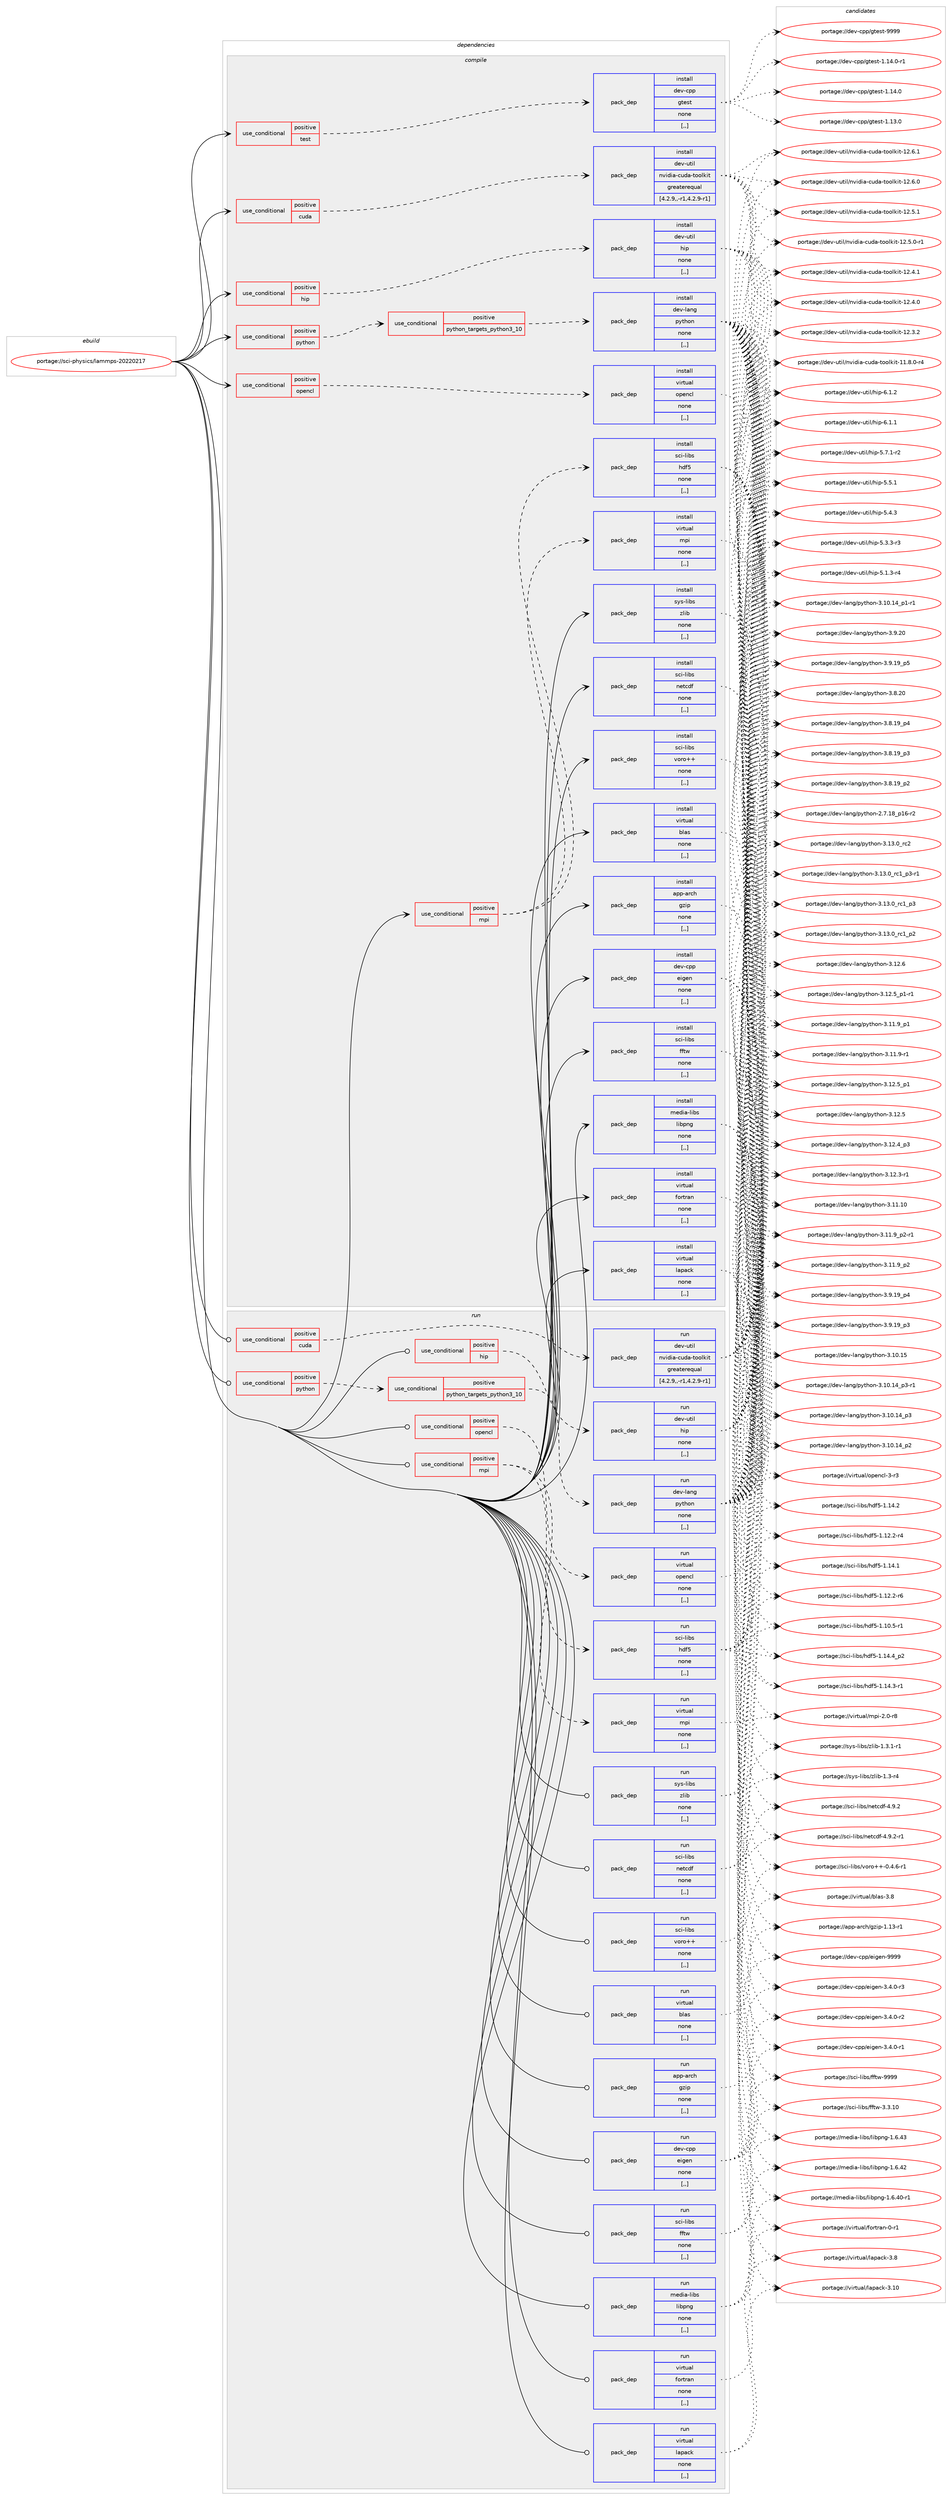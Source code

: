 digraph prolog {

# *************
# Graph options
# *************

newrank=true;
concentrate=true;
compound=true;
graph [rankdir=LR,fontname=Helvetica,fontsize=10,ranksep=1.5];#, ranksep=2.5, nodesep=0.2];
edge  [arrowhead=vee];
node  [fontname=Helvetica,fontsize=10];

# **********
# The ebuild
# **********

subgraph cluster_leftcol {
color=gray;
label=<<i>ebuild</i>>;
id [label="portage://sci-physics/lammps-20220217", color=red, width=4, href="../sci-physics/lammps-20220217.svg"];
}

# ****************
# The dependencies
# ****************

subgraph cluster_midcol {
color=gray;
label=<<i>dependencies</i>>;
subgraph cluster_compile {
fillcolor="#eeeeee";
style=filled;
label=<<i>compile</i>>;
subgraph cond242773 {
dependency920635 [label=<<TABLE BORDER="0" CELLBORDER="1" CELLSPACING="0" CELLPADDING="4"><TR><TD ROWSPAN="3" CELLPADDING="10">use_conditional</TD></TR><TR><TD>positive</TD></TR><TR><TD>cuda</TD></TR></TABLE>>, shape=none, color=red];
subgraph pack671214 {
dependency920636 [label=<<TABLE BORDER="0" CELLBORDER="1" CELLSPACING="0" CELLPADDING="4" WIDTH="220"><TR><TD ROWSPAN="6" CELLPADDING="30">pack_dep</TD></TR><TR><TD WIDTH="110">install</TD></TR><TR><TD>dev-util</TD></TR><TR><TD>nvidia-cuda-toolkit</TD></TR><TR><TD>greaterequal</TD></TR><TR><TD>[4.2.9,,-r1,4.2.9-r1]</TD></TR></TABLE>>, shape=none, color=blue];
}
dependency920635:e -> dependency920636:w [weight=20,style="dashed",arrowhead="vee"];
}
id:e -> dependency920635:w [weight=20,style="solid",arrowhead="vee"];
subgraph cond242774 {
dependency920637 [label=<<TABLE BORDER="0" CELLBORDER="1" CELLSPACING="0" CELLPADDING="4"><TR><TD ROWSPAN="3" CELLPADDING="10">use_conditional</TD></TR><TR><TD>positive</TD></TR><TR><TD>hip</TD></TR></TABLE>>, shape=none, color=red];
subgraph pack671215 {
dependency920638 [label=<<TABLE BORDER="0" CELLBORDER="1" CELLSPACING="0" CELLPADDING="4" WIDTH="220"><TR><TD ROWSPAN="6" CELLPADDING="30">pack_dep</TD></TR><TR><TD WIDTH="110">install</TD></TR><TR><TD>dev-util</TD></TR><TR><TD>hip</TD></TR><TR><TD>none</TD></TR><TR><TD>[,,]</TD></TR></TABLE>>, shape=none, color=blue];
}
dependency920637:e -> dependency920638:w [weight=20,style="dashed",arrowhead="vee"];
}
id:e -> dependency920637:w [weight=20,style="solid",arrowhead="vee"];
subgraph cond242775 {
dependency920639 [label=<<TABLE BORDER="0" CELLBORDER="1" CELLSPACING="0" CELLPADDING="4"><TR><TD ROWSPAN="3" CELLPADDING="10">use_conditional</TD></TR><TR><TD>positive</TD></TR><TR><TD>mpi</TD></TR></TABLE>>, shape=none, color=red];
subgraph pack671216 {
dependency920640 [label=<<TABLE BORDER="0" CELLBORDER="1" CELLSPACING="0" CELLPADDING="4" WIDTH="220"><TR><TD ROWSPAN="6" CELLPADDING="30">pack_dep</TD></TR><TR><TD WIDTH="110">install</TD></TR><TR><TD>virtual</TD></TR><TR><TD>mpi</TD></TR><TR><TD>none</TD></TR><TR><TD>[,,]</TD></TR></TABLE>>, shape=none, color=blue];
}
dependency920639:e -> dependency920640:w [weight=20,style="dashed",arrowhead="vee"];
subgraph pack671217 {
dependency920641 [label=<<TABLE BORDER="0" CELLBORDER="1" CELLSPACING="0" CELLPADDING="4" WIDTH="220"><TR><TD ROWSPAN="6" CELLPADDING="30">pack_dep</TD></TR><TR><TD WIDTH="110">install</TD></TR><TR><TD>sci-libs</TD></TR><TR><TD>hdf5</TD></TR><TR><TD>none</TD></TR><TR><TD>[,,]</TD></TR></TABLE>>, shape=none, color=blue];
}
dependency920639:e -> dependency920641:w [weight=20,style="dashed",arrowhead="vee"];
}
id:e -> dependency920639:w [weight=20,style="solid",arrowhead="vee"];
subgraph cond242776 {
dependency920642 [label=<<TABLE BORDER="0" CELLBORDER="1" CELLSPACING="0" CELLPADDING="4"><TR><TD ROWSPAN="3" CELLPADDING="10">use_conditional</TD></TR><TR><TD>positive</TD></TR><TR><TD>opencl</TD></TR></TABLE>>, shape=none, color=red];
subgraph pack671218 {
dependency920643 [label=<<TABLE BORDER="0" CELLBORDER="1" CELLSPACING="0" CELLPADDING="4" WIDTH="220"><TR><TD ROWSPAN="6" CELLPADDING="30">pack_dep</TD></TR><TR><TD WIDTH="110">install</TD></TR><TR><TD>virtual</TD></TR><TR><TD>opencl</TD></TR><TR><TD>none</TD></TR><TR><TD>[,,]</TD></TR></TABLE>>, shape=none, color=blue];
}
dependency920642:e -> dependency920643:w [weight=20,style="dashed",arrowhead="vee"];
}
id:e -> dependency920642:w [weight=20,style="solid",arrowhead="vee"];
subgraph cond242777 {
dependency920644 [label=<<TABLE BORDER="0" CELLBORDER="1" CELLSPACING="0" CELLPADDING="4"><TR><TD ROWSPAN="3" CELLPADDING="10">use_conditional</TD></TR><TR><TD>positive</TD></TR><TR><TD>python</TD></TR></TABLE>>, shape=none, color=red];
subgraph cond242778 {
dependency920645 [label=<<TABLE BORDER="0" CELLBORDER="1" CELLSPACING="0" CELLPADDING="4"><TR><TD ROWSPAN="3" CELLPADDING="10">use_conditional</TD></TR><TR><TD>positive</TD></TR><TR><TD>python_targets_python3_10</TD></TR></TABLE>>, shape=none, color=red];
subgraph pack671219 {
dependency920646 [label=<<TABLE BORDER="0" CELLBORDER="1" CELLSPACING="0" CELLPADDING="4" WIDTH="220"><TR><TD ROWSPAN="6" CELLPADDING="30">pack_dep</TD></TR><TR><TD WIDTH="110">install</TD></TR><TR><TD>dev-lang</TD></TR><TR><TD>python</TD></TR><TR><TD>none</TD></TR><TR><TD>[,,]</TD></TR></TABLE>>, shape=none, color=blue];
}
dependency920645:e -> dependency920646:w [weight=20,style="dashed",arrowhead="vee"];
}
dependency920644:e -> dependency920645:w [weight=20,style="dashed",arrowhead="vee"];
}
id:e -> dependency920644:w [weight=20,style="solid",arrowhead="vee"];
subgraph cond242779 {
dependency920647 [label=<<TABLE BORDER="0" CELLBORDER="1" CELLSPACING="0" CELLPADDING="4"><TR><TD ROWSPAN="3" CELLPADDING="10">use_conditional</TD></TR><TR><TD>positive</TD></TR><TR><TD>test</TD></TR></TABLE>>, shape=none, color=red];
subgraph pack671220 {
dependency920648 [label=<<TABLE BORDER="0" CELLBORDER="1" CELLSPACING="0" CELLPADDING="4" WIDTH="220"><TR><TD ROWSPAN="6" CELLPADDING="30">pack_dep</TD></TR><TR><TD WIDTH="110">install</TD></TR><TR><TD>dev-cpp</TD></TR><TR><TD>gtest</TD></TR><TR><TD>none</TD></TR><TR><TD>[,,]</TD></TR></TABLE>>, shape=none, color=blue];
}
dependency920647:e -> dependency920648:w [weight=20,style="dashed",arrowhead="vee"];
}
id:e -> dependency920647:w [weight=20,style="solid",arrowhead="vee"];
subgraph pack671221 {
dependency920649 [label=<<TABLE BORDER="0" CELLBORDER="1" CELLSPACING="0" CELLPADDING="4" WIDTH="220"><TR><TD ROWSPAN="6" CELLPADDING="30">pack_dep</TD></TR><TR><TD WIDTH="110">install</TD></TR><TR><TD>app-arch</TD></TR><TR><TD>gzip</TD></TR><TR><TD>none</TD></TR><TR><TD>[,,]</TD></TR></TABLE>>, shape=none, color=blue];
}
id:e -> dependency920649:w [weight=20,style="solid",arrowhead="vee"];
subgraph pack671222 {
dependency920650 [label=<<TABLE BORDER="0" CELLBORDER="1" CELLSPACING="0" CELLPADDING="4" WIDTH="220"><TR><TD ROWSPAN="6" CELLPADDING="30">pack_dep</TD></TR><TR><TD WIDTH="110">install</TD></TR><TR><TD>dev-cpp</TD></TR><TR><TD>eigen</TD></TR><TR><TD>none</TD></TR><TR><TD>[,,]</TD></TR></TABLE>>, shape=none, color=blue];
}
id:e -> dependency920650:w [weight=20,style="solid",arrowhead="vee"];
subgraph pack671223 {
dependency920651 [label=<<TABLE BORDER="0" CELLBORDER="1" CELLSPACING="0" CELLPADDING="4" WIDTH="220"><TR><TD ROWSPAN="6" CELLPADDING="30">pack_dep</TD></TR><TR><TD WIDTH="110">install</TD></TR><TR><TD>media-libs</TD></TR><TR><TD>libpng</TD></TR><TR><TD>none</TD></TR><TR><TD>[,,]</TD></TR></TABLE>>, shape=none, color=blue];
}
id:e -> dependency920651:w [weight=20,style="solid",arrowhead="vee"];
subgraph pack671224 {
dependency920652 [label=<<TABLE BORDER="0" CELLBORDER="1" CELLSPACING="0" CELLPADDING="4" WIDTH="220"><TR><TD ROWSPAN="6" CELLPADDING="30">pack_dep</TD></TR><TR><TD WIDTH="110">install</TD></TR><TR><TD>sci-libs</TD></TR><TR><TD>fftw</TD></TR><TR><TD>none</TD></TR><TR><TD>[,,]</TD></TR></TABLE>>, shape=none, color=blue];
}
id:e -> dependency920652:w [weight=20,style="solid",arrowhead="vee"];
subgraph pack671225 {
dependency920653 [label=<<TABLE BORDER="0" CELLBORDER="1" CELLSPACING="0" CELLPADDING="4" WIDTH="220"><TR><TD ROWSPAN="6" CELLPADDING="30">pack_dep</TD></TR><TR><TD WIDTH="110">install</TD></TR><TR><TD>sci-libs</TD></TR><TR><TD>netcdf</TD></TR><TR><TD>none</TD></TR><TR><TD>[,,]</TD></TR></TABLE>>, shape=none, color=blue];
}
id:e -> dependency920653:w [weight=20,style="solid",arrowhead="vee"];
subgraph pack671226 {
dependency920654 [label=<<TABLE BORDER="0" CELLBORDER="1" CELLSPACING="0" CELLPADDING="4" WIDTH="220"><TR><TD ROWSPAN="6" CELLPADDING="30">pack_dep</TD></TR><TR><TD WIDTH="110">install</TD></TR><TR><TD>sci-libs</TD></TR><TR><TD>voro++</TD></TR><TR><TD>none</TD></TR><TR><TD>[,,]</TD></TR></TABLE>>, shape=none, color=blue];
}
id:e -> dependency920654:w [weight=20,style="solid",arrowhead="vee"];
subgraph pack671227 {
dependency920655 [label=<<TABLE BORDER="0" CELLBORDER="1" CELLSPACING="0" CELLPADDING="4" WIDTH="220"><TR><TD ROWSPAN="6" CELLPADDING="30">pack_dep</TD></TR><TR><TD WIDTH="110">install</TD></TR><TR><TD>sys-libs</TD></TR><TR><TD>zlib</TD></TR><TR><TD>none</TD></TR><TR><TD>[,,]</TD></TR></TABLE>>, shape=none, color=blue];
}
id:e -> dependency920655:w [weight=20,style="solid",arrowhead="vee"];
subgraph pack671228 {
dependency920656 [label=<<TABLE BORDER="0" CELLBORDER="1" CELLSPACING="0" CELLPADDING="4" WIDTH="220"><TR><TD ROWSPAN="6" CELLPADDING="30">pack_dep</TD></TR><TR><TD WIDTH="110">install</TD></TR><TR><TD>virtual</TD></TR><TR><TD>blas</TD></TR><TR><TD>none</TD></TR><TR><TD>[,,]</TD></TR></TABLE>>, shape=none, color=blue];
}
id:e -> dependency920656:w [weight=20,style="solid",arrowhead="vee"];
subgraph pack671229 {
dependency920657 [label=<<TABLE BORDER="0" CELLBORDER="1" CELLSPACING="0" CELLPADDING="4" WIDTH="220"><TR><TD ROWSPAN="6" CELLPADDING="30">pack_dep</TD></TR><TR><TD WIDTH="110">install</TD></TR><TR><TD>virtual</TD></TR><TR><TD>fortran</TD></TR><TR><TD>none</TD></TR><TR><TD>[,,]</TD></TR></TABLE>>, shape=none, color=blue];
}
id:e -> dependency920657:w [weight=20,style="solid",arrowhead="vee"];
subgraph pack671230 {
dependency920658 [label=<<TABLE BORDER="0" CELLBORDER="1" CELLSPACING="0" CELLPADDING="4" WIDTH="220"><TR><TD ROWSPAN="6" CELLPADDING="30">pack_dep</TD></TR><TR><TD WIDTH="110">install</TD></TR><TR><TD>virtual</TD></TR><TR><TD>lapack</TD></TR><TR><TD>none</TD></TR><TR><TD>[,,]</TD></TR></TABLE>>, shape=none, color=blue];
}
id:e -> dependency920658:w [weight=20,style="solid",arrowhead="vee"];
}
subgraph cluster_compileandrun {
fillcolor="#eeeeee";
style=filled;
label=<<i>compile and run</i>>;
}
subgraph cluster_run {
fillcolor="#eeeeee";
style=filled;
label=<<i>run</i>>;
subgraph cond242780 {
dependency920659 [label=<<TABLE BORDER="0" CELLBORDER="1" CELLSPACING="0" CELLPADDING="4"><TR><TD ROWSPAN="3" CELLPADDING="10">use_conditional</TD></TR><TR><TD>positive</TD></TR><TR><TD>cuda</TD></TR></TABLE>>, shape=none, color=red];
subgraph pack671231 {
dependency920660 [label=<<TABLE BORDER="0" CELLBORDER="1" CELLSPACING="0" CELLPADDING="4" WIDTH="220"><TR><TD ROWSPAN="6" CELLPADDING="30">pack_dep</TD></TR><TR><TD WIDTH="110">run</TD></TR><TR><TD>dev-util</TD></TR><TR><TD>nvidia-cuda-toolkit</TD></TR><TR><TD>greaterequal</TD></TR><TR><TD>[4.2.9,,-r1,4.2.9-r1]</TD></TR></TABLE>>, shape=none, color=blue];
}
dependency920659:e -> dependency920660:w [weight=20,style="dashed",arrowhead="vee"];
}
id:e -> dependency920659:w [weight=20,style="solid",arrowhead="odot"];
subgraph cond242781 {
dependency920661 [label=<<TABLE BORDER="0" CELLBORDER="1" CELLSPACING="0" CELLPADDING="4"><TR><TD ROWSPAN="3" CELLPADDING="10">use_conditional</TD></TR><TR><TD>positive</TD></TR><TR><TD>hip</TD></TR></TABLE>>, shape=none, color=red];
subgraph pack671232 {
dependency920662 [label=<<TABLE BORDER="0" CELLBORDER="1" CELLSPACING="0" CELLPADDING="4" WIDTH="220"><TR><TD ROWSPAN="6" CELLPADDING="30">pack_dep</TD></TR><TR><TD WIDTH="110">run</TD></TR><TR><TD>dev-util</TD></TR><TR><TD>hip</TD></TR><TR><TD>none</TD></TR><TR><TD>[,,]</TD></TR></TABLE>>, shape=none, color=blue];
}
dependency920661:e -> dependency920662:w [weight=20,style="dashed",arrowhead="vee"];
}
id:e -> dependency920661:w [weight=20,style="solid",arrowhead="odot"];
subgraph cond242782 {
dependency920663 [label=<<TABLE BORDER="0" CELLBORDER="1" CELLSPACING="0" CELLPADDING="4"><TR><TD ROWSPAN="3" CELLPADDING="10">use_conditional</TD></TR><TR><TD>positive</TD></TR><TR><TD>mpi</TD></TR></TABLE>>, shape=none, color=red];
subgraph pack671233 {
dependency920664 [label=<<TABLE BORDER="0" CELLBORDER="1" CELLSPACING="0" CELLPADDING="4" WIDTH="220"><TR><TD ROWSPAN="6" CELLPADDING="30">pack_dep</TD></TR><TR><TD WIDTH="110">run</TD></TR><TR><TD>virtual</TD></TR><TR><TD>mpi</TD></TR><TR><TD>none</TD></TR><TR><TD>[,,]</TD></TR></TABLE>>, shape=none, color=blue];
}
dependency920663:e -> dependency920664:w [weight=20,style="dashed",arrowhead="vee"];
subgraph pack671234 {
dependency920665 [label=<<TABLE BORDER="0" CELLBORDER="1" CELLSPACING="0" CELLPADDING="4" WIDTH="220"><TR><TD ROWSPAN="6" CELLPADDING="30">pack_dep</TD></TR><TR><TD WIDTH="110">run</TD></TR><TR><TD>sci-libs</TD></TR><TR><TD>hdf5</TD></TR><TR><TD>none</TD></TR><TR><TD>[,,]</TD></TR></TABLE>>, shape=none, color=blue];
}
dependency920663:e -> dependency920665:w [weight=20,style="dashed",arrowhead="vee"];
}
id:e -> dependency920663:w [weight=20,style="solid",arrowhead="odot"];
subgraph cond242783 {
dependency920666 [label=<<TABLE BORDER="0" CELLBORDER="1" CELLSPACING="0" CELLPADDING="4"><TR><TD ROWSPAN="3" CELLPADDING="10">use_conditional</TD></TR><TR><TD>positive</TD></TR><TR><TD>opencl</TD></TR></TABLE>>, shape=none, color=red];
subgraph pack671235 {
dependency920667 [label=<<TABLE BORDER="0" CELLBORDER="1" CELLSPACING="0" CELLPADDING="4" WIDTH="220"><TR><TD ROWSPAN="6" CELLPADDING="30">pack_dep</TD></TR><TR><TD WIDTH="110">run</TD></TR><TR><TD>virtual</TD></TR><TR><TD>opencl</TD></TR><TR><TD>none</TD></TR><TR><TD>[,,]</TD></TR></TABLE>>, shape=none, color=blue];
}
dependency920666:e -> dependency920667:w [weight=20,style="dashed",arrowhead="vee"];
}
id:e -> dependency920666:w [weight=20,style="solid",arrowhead="odot"];
subgraph cond242784 {
dependency920668 [label=<<TABLE BORDER="0" CELLBORDER="1" CELLSPACING="0" CELLPADDING="4"><TR><TD ROWSPAN="3" CELLPADDING="10">use_conditional</TD></TR><TR><TD>positive</TD></TR><TR><TD>python</TD></TR></TABLE>>, shape=none, color=red];
subgraph cond242785 {
dependency920669 [label=<<TABLE BORDER="0" CELLBORDER="1" CELLSPACING="0" CELLPADDING="4"><TR><TD ROWSPAN="3" CELLPADDING="10">use_conditional</TD></TR><TR><TD>positive</TD></TR><TR><TD>python_targets_python3_10</TD></TR></TABLE>>, shape=none, color=red];
subgraph pack671236 {
dependency920670 [label=<<TABLE BORDER="0" CELLBORDER="1" CELLSPACING="0" CELLPADDING="4" WIDTH="220"><TR><TD ROWSPAN="6" CELLPADDING="30">pack_dep</TD></TR><TR><TD WIDTH="110">run</TD></TR><TR><TD>dev-lang</TD></TR><TR><TD>python</TD></TR><TR><TD>none</TD></TR><TR><TD>[,,]</TD></TR></TABLE>>, shape=none, color=blue];
}
dependency920669:e -> dependency920670:w [weight=20,style="dashed",arrowhead="vee"];
}
dependency920668:e -> dependency920669:w [weight=20,style="dashed",arrowhead="vee"];
}
id:e -> dependency920668:w [weight=20,style="solid",arrowhead="odot"];
subgraph pack671237 {
dependency920671 [label=<<TABLE BORDER="0" CELLBORDER="1" CELLSPACING="0" CELLPADDING="4" WIDTH="220"><TR><TD ROWSPAN="6" CELLPADDING="30">pack_dep</TD></TR><TR><TD WIDTH="110">run</TD></TR><TR><TD>app-arch</TD></TR><TR><TD>gzip</TD></TR><TR><TD>none</TD></TR><TR><TD>[,,]</TD></TR></TABLE>>, shape=none, color=blue];
}
id:e -> dependency920671:w [weight=20,style="solid",arrowhead="odot"];
subgraph pack671238 {
dependency920672 [label=<<TABLE BORDER="0" CELLBORDER="1" CELLSPACING="0" CELLPADDING="4" WIDTH="220"><TR><TD ROWSPAN="6" CELLPADDING="30">pack_dep</TD></TR><TR><TD WIDTH="110">run</TD></TR><TR><TD>dev-cpp</TD></TR><TR><TD>eigen</TD></TR><TR><TD>none</TD></TR><TR><TD>[,,]</TD></TR></TABLE>>, shape=none, color=blue];
}
id:e -> dependency920672:w [weight=20,style="solid",arrowhead="odot"];
subgraph pack671239 {
dependency920673 [label=<<TABLE BORDER="0" CELLBORDER="1" CELLSPACING="0" CELLPADDING="4" WIDTH="220"><TR><TD ROWSPAN="6" CELLPADDING="30">pack_dep</TD></TR><TR><TD WIDTH="110">run</TD></TR><TR><TD>media-libs</TD></TR><TR><TD>libpng</TD></TR><TR><TD>none</TD></TR><TR><TD>[,,]</TD></TR></TABLE>>, shape=none, color=blue];
}
id:e -> dependency920673:w [weight=20,style="solid",arrowhead="odot"];
subgraph pack671240 {
dependency920674 [label=<<TABLE BORDER="0" CELLBORDER="1" CELLSPACING="0" CELLPADDING="4" WIDTH="220"><TR><TD ROWSPAN="6" CELLPADDING="30">pack_dep</TD></TR><TR><TD WIDTH="110">run</TD></TR><TR><TD>sci-libs</TD></TR><TR><TD>fftw</TD></TR><TR><TD>none</TD></TR><TR><TD>[,,]</TD></TR></TABLE>>, shape=none, color=blue];
}
id:e -> dependency920674:w [weight=20,style="solid",arrowhead="odot"];
subgraph pack671241 {
dependency920675 [label=<<TABLE BORDER="0" CELLBORDER="1" CELLSPACING="0" CELLPADDING="4" WIDTH="220"><TR><TD ROWSPAN="6" CELLPADDING="30">pack_dep</TD></TR><TR><TD WIDTH="110">run</TD></TR><TR><TD>sci-libs</TD></TR><TR><TD>netcdf</TD></TR><TR><TD>none</TD></TR><TR><TD>[,,]</TD></TR></TABLE>>, shape=none, color=blue];
}
id:e -> dependency920675:w [weight=20,style="solid",arrowhead="odot"];
subgraph pack671242 {
dependency920676 [label=<<TABLE BORDER="0" CELLBORDER="1" CELLSPACING="0" CELLPADDING="4" WIDTH="220"><TR><TD ROWSPAN="6" CELLPADDING="30">pack_dep</TD></TR><TR><TD WIDTH="110">run</TD></TR><TR><TD>sci-libs</TD></TR><TR><TD>voro++</TD></TR><TR><TD>none</TD></TR><TR><TD>[,,]</TD></TR></TABLE>>, shape=none, color=blue];
}
id:e -> dependency920676:w [weight=20,style="solid",arrowhead="odot"];
subgraph pack671243 {
dependency920677 [label=<<TABLE BORDER="0" CELLBORDER="1" CELLSPACING="0" CELLPADDING="4" WIDTH="220"><TR><TD ROWSPAN="6" CELLPADDING="30">pack_dep</TD></TR><TR><TD WIDTH="110">run</TD></TR><TR><TD>sys-libs</TD></TR><TR><TD>zlib</TD></TR><TR><TD>none</TD></TR><TR><TD>[,,]</TD></TR></TABLE>>, shape=none, color=blue];
}
id:e -> dependency920677:w [weight=20,style="solid",arrowhead="odot"];
subgraph pack671244 {
dependency920678 [label=<<TABLE BORDER="0" CELLBORDER="1" CELLSPACING="0" CELLPADDING="4" WIDTH="220"><TR><TD ROWSPAN="6" CELLPADDING="30">pack_dep</TD></TR><TR><TD WIDTH="110">run</TD></TR><TR><TD>virtual</TD></TR><TR><TD>blas</TD></TR><TR><TD>none</TD></TR><TR><TD>[,,]</TD></TR></TABLE>>, shape=none, color=blue];
}
id:e -> dependency920678:w [weight=20,style="solid",arrowhead="odot"];
subgraph pack671245 {
dependency920679 [label=<<TABLE BORDER="0" CELLBORDER="1" CELLSPACING="0" CELLPADDING="4" WIDTH="220"><TR><TD ROWSPAN="6" CELLPADDING="30">pack_dep</TD></TR><TR><TD WIDTH="110">run</TD></TR><TR><TD>virtual</TD></TR><TR><TD>fortran</TD></TR><TR><TD>none</TD></TR><TR><TD>[,,]</TD></TR></TABLE>>, shape=none, color=blue];
}
id:e -> dependency920679:w [weight=20,style="solid",arrowhead="odot"];
subgraph pack671246 {
dependency920680 [label=<<TABLE BORDER="0" CELLBORDER="1" CELLSPACING="0" CELLPADDING="4" WIDTH="220"><TR><TD ROWSPAN="6" CELLPADDING="30">pack_dep</TD></TR><TR><TD WIDTH="110">run</TD></TR><TR><TD>virtual</TD></TR><TR><TD>lapack</TD></TR><TR><TD>none</TD></TR><TR><TD>[,,]</TD></TR></TABLE>>, shape=none, color=blue];
}
id:e -> dependency920680:w [weight=20,style="solid",arrowhead="odot"];
}
}

# **************
# The candidates
# **************

subgraph cluster_choices {
rank=same;
color=gray;
label=<<i>candidates</i>>;

subgraph choice671214 {
color=black;
nodesep=1;
choice1001011184511711610510847110118105100105974599117100974511611111110810710511645495046544649 [label="portage://dev-util/nvidia-cuda-toolkit-12.6.1", color=red, width=4,href="../dev-util/nvidia-cuda-toolkit-12.6.1.svg"];
choice1001011184511711610510847110118105100105974599117100974511611111110810710511645495046544648 [label="portage://dev-util/nvidia-cuda-toolkit-12.6.0", color=red, width=4,href="../dev-util/nvidia-cuda-toolkit-12.6.0.svg"];
choice1001011184511711610510847110118105100105974599117100974511611111110810710511645495046534649 [label="portage://dev-util/nvidia-cuda-toolkit-12.5.1", color=red, width=4,href="../dev-util/nvidia-cuda-toolkit-12.5.1.svg"];
choice10010111845117116105108471101181051001059745991171009745116111111108107105116454950465346484511449 [label="portage://dev-util/nvidia-cuda-toolkit-12.5.0-r1", color=red, width=4,href="../dev-util/nvidia-cuda-toolkit-12.5.0-r1.svg"];
choice1001011184511711610510847110118105100105974599117100974511611111110810710511645495046524649 [label="portage://dev-util/nvidia-cuda-toolkit-12.4.1", color=red, width=4,href="../dev-util/nvidia-cuda-toolkit-12.4.1.svg"];
choice1001011184511711610510847110118105100105974599117100974511611111110810710511645495046524648 [label="portage://dev-util/nvidia-cuda-toolkit-12.4.0", color=red, width=4,href="../dev-util/nvidia-cuda-toolkit-12.4.0.svg"];
choice1001011184511711610510847110118105100105974599117100974511611111110810710511645495046514650 [label="portage://dev-util/nvidia-cuda-toolkit-12.3.2", color=red, width=4,href="../dev-util/nvidia-cuda-toolkit-12.3.2.svg"];
choice10010111845117116105108471101181051001059745991171009745116111111108107105116454949465646484511452 [label="portage://dev-util/nvidia-cuda-toolkit-11.8.0-r4", color=red, width=4,href="../dev-util/nvidia-cuda-toolkit-11.8.0-r4.svg"];
dependency920636:e -> choice1001011184511711610510847110118105100105974599117100974511611111110810710511645495046544649:w [style=dotted,weight="100"];
dependency920636:e -> choice1001011184511711610510847110118105100105974599117100974511611111110810710511645495046544648:w [style=dotted,weight="100"];
dependency920636:e -> choice1001011184511711610510847110118105100105974599117100974511611111110810710511645495046534649:w [style=dotted,weight="100"];
dependency920636:e -> choice10010111845117116105108471101181051001059745991171009745116111111108107105116454950465346484511449:w [style=dotted,weight="100"];
dependency920636:e -> choice1001011184511711610510847110118105100105974599117100974511611111110810710511645495046524649:w [style=dotted,weight="100"];
dependency920636:e -> choice1001011184511711610510847110118105100105974599117100974511611111110810710511645495046524648:w [style=dotted,weight="100"];
dependency920636:e -> choice1001011184511711610510847110118105100105974599117100974511611111110810710511645495046514650:w [style=dotted,weight="100"];
dependency920636:e -> choice10010111845117116105108471101181051001059745991171009745116111111108107105116454949465646484511452:w [style=dotted,weight="100"];
}
subgraph choice671215 {
color=black;
nodesep=1;
choice1001011184511711610510847104105112455446494650 [label="portage://dev-util/hip-6.1.2", color=red, width=4,href="../dev-util/hip-6.1.2.svg"];
choice1001011184511711610510847104105112455446494649 [label="portage://dev-util/hip-6.1.1", color=red, width=4,href="../dev-util/hip-6.1.1.svg"];
choice10010111845117116105108471041051124553465546494511450 [label="portage://dev-util/hip-5.7.1-r2", color=red, width=4,href="../dev-util/hip-5.7.1-r2.svg"];
choice1001011184511711610510847104105112455346534649 [label="portage://dev-util/hip-5.5.1", color=red, width=4,href="../dev-util/hip-5.5.1.svg"];
choice1001011184511711610510847104105112455346524651 [label="portage://dev-util/hip-5.4.3", color=red, width=4,href="../dev-util/hip-5.4.3.svg"];
choice10010111845117116105108471041051124553465146514511451 [label="portage://dev-util/hip-5.3.3-r3", color=red, width=4,href="../dev-util/hip-5.3.3-r3.svg"];
choice10010111845117116105108471041051124553464946514511452 [label="portage://dev-util/hip-5.1.3-r4", color=red, width=4,href="../dev-util/hip-5.1.3-r4.svg"];
dependency920638:e -> choice1001011184511711610510847104105112455446494650:w [style=dotted,weight="100"];
dependency920638:e -> choice1001011184511711610510847104105112455446494649:w [style=dotted,weight="100"];
dependency920638:e -> choice10010111845117116105108471041051124553465546494511450:w [style=dotted,weight="100"];
dependency920638:e -> choice1001011184511711610510847104105112455346534649:w [style=dotted,weight="100"];
dependency920638:e -> choice1001011184511711610510847104105112455346524651:w [style=dotted,weight="100"];
dependency920638:e -> choice10010111845117116105108471041051124553465146514511451:w [style=dotted,weight="100"];
dependency920638:e -> choice10010111845117116105108471041051124553464946514511452:w [style=dotted,weight="100"];
}
subgraph choice671216 {
color=black;
nodesep=1;
choice1181051141161179710847109112105455046484511456 [label="portage://virtual/mpi-2.0-r8", color=red, width=4,href="../virtual/mpi-2.0-r8.svg"];
dependency920640:e -> choice1181051141161179710847109112105455046484511456:w [style=dotted,weight="100"];
}
subgraph choice671217 {
color=black;
nodesep=1;
choice1159910545108105981154710410010253454946495246529511250 [label="portage://sci-libs/hdf5-1.14.4_p2", color=red, width=4,href="../sci-libs/hdf5-1.14.4_p2.svg"];
choice1159910545108105981154710410010253454946495246514511449 [label="portage://sci-libs/hdf5-1.14.3-r1", color=red, width=4,href="../sci-libs/hdf5-1.14.3-r1.svg"];
choice115991054510810598115471041001025345494649524650 [label="portage://sci-libs/hdf5-1.14.2", color=red, width=4,href="../sci-libs/hdf5-1.14.2.svg"];
choice115991054510810598115471041001025345494649524649 [label="portage://sci-libs/hdf5-1.14.1", color=red, width=4,href="../sci-libs/hdf5-1.14.1.svg"];
choice1159910545108105981154710410010253454946495046504511454 [label="portage://sci-libs/hdf5-1.12.2-r6", color=red, width=4,href="../sci-libs/hdf5-1.12.2-r6.svg"];
choice1159910545108105981154710410010253454946495046504511452 [label="portage://sci-libs/hdf5-1.12.2-r4", color=red, width=4,href="../sci-libs/hdf5-1.12.2-r4.svg"];
choice1159910545108105981154710410010253454946494846534511449 [label="portage://sci-libs/hdf5-1.10.5-r1", color=red, width=4,href="../sci-libs/hdf5-1.10.5-r1.svg"];
dependency920641:e -> choice1159910545108105981154710410010253454946495246529511250:w [style=dotted,weight="100"];
dependency920641:e -> choice1159910545108105981154710410010253454946495246514511449:w [style=dotted,weight="100"];
dependency920641:e -> choice115991054510810598115471041001025345494649524650:w [style=dotted,weight="100"];
dependency920641:e -> choice115991054510810598115471041001025345494649524649:w [style=dotted,weight="100"];
dependency920641:e -> choice1159910545108105981154710410010253454946495046504511454:w [style=dotted,weight="100"];
dependency920641:e -> choice1159910545108105981154710410010253454946495046504511452:w [style=dotted,weight="100"];
dependency920641:e -> choice1159910545108105981154710410010253454946494846534511449:w [style=dotted,weight="100"];
}
subgraph choice671218 {
color=black;
nodesep=1;
choice11810511411611797108471111121011109910845514511451 [label="portage://virtual/opencl-3-r3", color=red, width=4,href="../virtual/opencl-3-r3.svg"];
dependency920643:e -> choice11810511411611797108471111121011109910845514511451:w [style=dotted,weight="100"];
}
subgraph choice671219 {
color=black;
nodesep=1;
choice10010111845108971101034711212111610411111045514649514648951149950 [label="portage://dev-lang/python-3.13.0_rc2", color=red, width=4,href="../dev-lang/python-3.13.0_rc2.svg"];
choice1001011184510897110103471121211161041111104551464951464895114994995112514511449 [label="portage://dev-lang/python-3.13.0_rc1_p3-r1", color=red, width=4,href="../dev-lang/python-3.13.0_rc1_p3-r1.svg"];
choice100101118451089711010347112121116104111110455146495146489511499499511251 [label="portage://dev-lang/python-3.13.0_rc1_p3", color=red, width=4,href="../dev-lang/python-3.13.0_rc1_p3.svg"];
choice100101118451089711010347112121116104111110455146495146489511499499511250 [label="portage://dev-lang/python-3.13.0_rc1_p2", color=red, width=4,href="../dev-lang/python-3.13.0_rc1_p2.svg"];
choice10010111845108971101034711212111610411111045514649504654 [label="portage://dev-lang/python-3.12.6", color=red, width=4,href="../dev-lang/python-3.12.6.svg"];
choice1001011184510897110103471121211161041111104551464950465395112494511449 [label="portage://dev-lang/python-3.12.5_p1-r1", color=red, width=4,href="../dev-lang/python-3.12.5_p1-r1.svg"];
choice100101118451089711010347112121116104111110455146495046539511249 [label="portage://dev-lang/python-3.12.5_p1", color=red, width=4,href="../dev-lang/python-3.12.5_p1.svg"];
choice10010111845108971101034711212111610411111045514649504653 [label="portage://dev-lang/python-3.12.5", color=red, width=4,href="../dev-lang/python-3.12.5.svg"];
choice100101118451089711010347112121116104111110455146495046529511251 [label="portage://dev-lang/python-3.12.4_p3", color=red, width=4,href="../dev-lang/python-3.12.4_p3.svg"];
choice100101118451089711010347112121116104111110455146495046514511449 [label="portage://dev-lang/python-3.12.3-r1", color=red, width=4,href="../dev-lang/python-3.12.3-r1.svg"];
choice1001011184510897110103471121211161041111104551464949464948 [label="portage://dev-lang/python-3.11.10", color=red, width=4,href="../dev-lang/python-3.11.10.svg"];
choice1001011184510897110103471121211161041111104551464949465795112504511449 [label="portage://dev-lang/python-3.11.9_p2-r1", color=red, width=4,href="../dev-lang/python-3.11.9_p2-r1.svg"];
choice100101118451089711010347112121116104111110455146494946579511250 [label="portage://dev-lang/python-3.11.9_p2", color=red, width=4,href="../dev-lang/python-3.11.9_p2.svg"];
choice100101118451089711010347112121116104111110455146494946579511249 [label="portage://dev-lang/python-3.11.9_p1", color=red, width=4,href="../dev-lang/python-3.11.9_p1.svg"];
choice100101118451089711010347112121116104111110455146494946574511449 [label="portage://dev-lang/python-3.11.9-r1", color=red, width=4,href="../dev-lang/python-3.11.9-r1.svg"];
choice1001011184510897110103471121211161041111104551464948464953 [label="portage://dev-lang/python-3.10.15", color=red, width=4,href="../dev-lang/python-3.10.15.svg"];
choice100101118451089711010347112121116104111110455146494846495295112514511449 [label="portage://dev-lang/python-3.10.14_p3-r1", color=red, width=4,href="../dev-lang/python-3.10.14_p3-r1.svg"];
choice10010111845108971101034711212111610411111045514649484649529511251 [label="portage://dev-lang/python-3.10.14_p3", color=red, width=4,href="../dev-lang/python-3.10.14_p3.svg"];
choice10010111845108971101034711212111610411111045514649484649529511250 [label="portage://dev-lang/python-3.10.14_p2", color=red, width=4,href="../dev-lang/python-3.10.14_p2.svg"];
choice100101118451089711010347112121116104111110455146494846495295112494511449 [label="portage://dev-lang/python-3.10.14_p1-r1", color=red, width=4,href="../dev-lang/python-3.10.14_p1-r1.svg"];
choice10010111845108971101034711212111610411111045514657465048 [label="portage://dev-lang/python-3.9.20", color=red, width=4,href="../dev-lang/python-3.9.20.svg"];
choice100101118451089711010347112121116104111110455146574649579511253 [label="portage://dev-lang/python-3.9.19_p5", color=red, width=4,href="../dev-lang/python-3.9.19_p5.svg"];
choice100101118451089711010347112121116104111110455146574649579511252 [label="portage://dev-lang/python-3.9.19_p4", color=red, width=4,href="../dev-lang/python-3.9.19_p4.svg"];
choice100101118451089711010347112121116104111110455146574649579511251 [label="portage://dev-lang/python-3.9.19_p3", color=red, width=4,href="../dev-lang/python-3.9.19_p3.svg"];
choice10010111845108971101034711212111610411111045514656465048 [label="portage://dev-lang/python-3.8.20", color=red, width=4,href="../dev-lang/python-3.8.20.svg"];
choice100101118451089711010347112121116104111110455146564649579511252 [label="portage://dev-lang/python-3.8.19_p4", color=red, width=4,href="../dev-lang/python-3.8.19_p4.svg"];
choice100101118451089711010347112121116104111110455146564649579511251 [label="portage://dev-lang/python-3.8.19_p3", color=red, width=4,href="../dev-lang/python-3.8.19_p3.svg"];
choice100101118451089711010347112121116104111110455146564649579511250 [label="portage://dev-lang/python-3.8.19_p2", color=red, width=4,href="../dev-lang/python-3.8.19_p2.svg"];
choice100101118451089711010347112121116104111110455046554649569511249544511450 [label="portage://dev-lang/python-2.7.18_p16-r2", color=red, width=4,href="../dev-lang/python-2.7.18_p16-r2.svg"];
dependency920646:e -> choice10010111845108971101034711212111610411111045514649514648951149950:w [style=dotted,weight="100"];
dependency920646:e -> choice1001011184510897110103471121211161041111104551464951464895114994995112514511449:w [style=dotted,weight="100"];
dependency920646:e -> choice100101118451089711010347112121116104111110455146495146489511499499511251:w [style=dotted,weight="100"];
dependency920646:e -> choice100101118451089711010347112121116104111110455146495146489511499499511250:w [style=dotted,weight="100"];
dependency920646:e -> choice10010111845108971101034711212111610411111045514649504654:w [style=dotted,weight="100"];
dependency920646:e -> choice1001011184510897110103471121211161041111104551464950465395112494511449:w [style=dotted,weight="100"];
dependency920646:e -> choice100101118451089711010347112121116104111110455146495046539511249:w [style=dotted,weight="100"];
dependency920646:e -> choice10010111845108971101034711212111610411111045514649504653:w [style=dotted,weight="100"];
dependency920646:e -> choice100101118451089711010347112121116104111110455146495046529511251:w [style=dotted,weight="100"];
dependency920646:e -> choice100101118451089711010347112121116104111110455146495046514511449:w [style=dotted,weight="100"];
dependency920646:e -> choice1001011184510897110103471121211161041111104551464949464948:w [style=dotted,weight="100"];
dependency920646:e -> choice1001011184510897110103471121211161041111104551464949465795112504511449:w [style=dotted,weight="100"];
dependency920646:e -> choice100101118451089711010347112121116104111110455146494946579511250:w [style=dotted,weight="100"];
dependency920646:e -> choice100101118451089711010347112121116104111110455146494946579511249:w [style=dotted,weight="100"];
dependency920646:e -> choice100101118451089711010347112121116104111110455146494946574511449:w [style=dotted,weight="100"];
dependency920646:e -> choice1001011184510897110103471121211161041111104551464948464953:w [style=dotted,weight="100"];
dependency920646:e -> choice100101118451089711010347112121116104111110455146494846495295112514511449:w [style=dotted,weight="100"];
dependency920646:e -> choice10010111845108971101034711212111610411111045514649484649529511251:w [style=dotted,weight="100"];
dependency920646:e -> choice10010111845108971101034711212111610411111045514649484649529511250:w [style=dotted,weight="100"];
dependency920646:e -> choice100101118451089711010347112121116104111110455146494846495295112494511449:w [style=dotted,weight="100"];
dependency920646:e -> choice10010111845108971101034711212111610411111045514657465048:w [style=dotted,weight="100"];
dependency920646:e -> choice100101118451089711010347112121116104111110455146574649579511253:w [style=dotted,weight="100"];
dependency920646:e -> choice100101118451089711010347112121116104111110455146574649579511252:w [style=dotted,weight="100"];
dependency920646:e -> choice100101118451089711010347112121116104111110455146574649579511251:w [style=dotted,weight="100"];
dependency920646:e -> choice10010111845108971101034711212111610411111045514656465048:w [style=dotted,weight="100"];
dependency920646:e -> choice100101118451089711010347112121116104111110455146564649579511252:w [style=dotted,weight="100"];
dependency920646:e -> choice100101118451089711010347112121116104111110455146564649579511251:w [style=dotted,weight="100"];
dependency920646:e -> choice100101118451089711010347112121116104111110455146564649579511250:w [style=dotted,weight="100"];
dependency920646:e -> choice100101118451089711010347112121116104111110455046554649569511249544511450:w [style=dotted,weight="100"];
}
subgraph choice671220 {
color=black;
nodesep=1;
choice1001011184599112112471031161011151164557575757 [label="portage://dev-cpp/gtest-9999", color=red, width=4,href="../dev-cpp/gtest-9999.svg"];
choice100101118459911211247103116101115116454946495246484511449 [label="portage://dev-cpp/gtest-1.14.0-r1", color=red, width=4,href="../dev-cpp/gtest-1.14.0-r1.svg"];
choice10010111845991121124710311610111511645494649524648 [label="portage://dev-cpp/gtest-1.14.0", color=red, width=4,href="../dev-cpp/gtest-1.14.0.svg"];
choice10010111845991121124710311610111511645494649514648 [label="portage://dev-cpp/gtest-1.13.0", color=red, width=4,href="../dev-cpp/gtest-1.13.0.svg"];
dependency920648:e -> choice1001011184599112112471031161011151164557575757:w [style=dotted,weight="100"];
dependency920648:e -> choice100101118459911211247103116101115116454946495246484511449:w [style=dotted,weight="100"];
dependency920648:e -> choice10010111845991121124710311610111511645494649524648:w [style=dotted,weight="100"];
dependency920648:e -> choice10010111845991121124710311610111511645494649514648:w [style=dotted,weight="100"];
}
subgraph choice671221 {
color=black;
nodesep=1;
choice971121124597114991044710312210511245494649514511449 [label="portage://app-arch/gzip-1.13-r1", color=red, width=4,href="../app-arch/gzip-1.13-r1.svg"];
dependency920649:e -> choice971121124597114991044710312210511245494649514511449:w [style=dotted,weight="100"];
}
subgraph choice671222 {
color=black;
nodesep=1;
choice1001011184599112112471011051031011104557575757 [label="portage://dev-cpp/eigen-9999", color=red, width=4,href="../dev-cpp/eigen-9999.svg"];
choice1001011184599112112471011051031011104551465246484511451 [label="portage://dev-cpp/eigen-3.4.0-r3", color=red, width=4,href="../dev-cpp/eigen-3.4.0-r3.svg"];
choice1001011184599112112471011051031011104551465246484511450 [label="portage://dev-cpp/eigen-3.4.0-r2", color=red, width=4,href="../dev-cpp/eigen-3.4.0-r2.svg"];
choice1001011184599112112471011051031011104551465246484511449 [label="portage://dev-cpp/eigen-3.4.0-r1", color=red, width=4,href="../dev-cpp/eigen-3.4.0-r1.svg"];
dependency920650:e -> choice1001011184599112112471011051031011104557575757:w [style=dotted,weight="100"];
dependency920650:e -> choice1001011184599112112471011051031011104551465246484511451:w [style=dotted,weight="100"];
dependency920650:e -> choice1001011184599112112471011051031011104551465246484511450:w [style=dotted,weight="100"];
dependency920650:e -> choice1001011184599112112471011051031011104551465246484511449:w [style=dotted,weight="100"];
}
subgraph choice671223 {
color=black;
nodesep=1;
choice109101100105974510810598115471081059811211010345494654465251 [label="portage://media-libs/libpng-1.6.43", color=red, width=4,href="../media-libs/libpng-1.6.43.svg"];
choice109101100105974510810598115471081059811211010345494654465250 [label="portage://media-libs/libpng-1.6.42", color=red, width=4,href="../media-libs/libpng-1.6.42.svg"];
choice1091011001059745108105981154710810598112110103454946544652484511449 [label="portage://media-libs/libpng-1.6.40-r1", color=red, width=4,href="../media-libs/libpng-1.6.40-r1.svg"];
dependency920651:e -> choice109101100105974510810598115471081059811211010345494654465251:w [style=dotted,weight="100"];
dependency920651:e -> choice109101100105974510810598115471081059811211010345494654465250:w [style=dotted,weight="100"];
dependency920651:e -> choice1091011001059745108105981154710810598112110103454946544652484511449:w [style=dotted,weight="100"];
}
subgraph choice671224 {
color=black;
nodesep=1;
choice115991054510810598115471021021161194557575757 [label="portage://sci-libs/fftw-9999", color=red, width=4,href="../sci-libs/fftw-9999.svg"];
choice1159910545108105981154710210211611945514651464948 [label="portage://sci-libs/fftw-3.3.10", color=red, width=4,href="../sci-libs/fftw-3.3.10.svg"];
dependency920652:e -> choice115991054510810598115471021021161194557575757:w [style=dotted,weight="100"];
dependency920652:e -> choice1159910545108105981154710210211611945514651464948:w [style=dotted,weight="100"];
}
subgraph choice671225 {
color=black;
nodesep=1;
choice11599105451081059811547110101116991001024552465746504511449 [label="portage://sci-libs/netcdf-4.9.2-r1", color=red, width=4,href="../sci-libs/netcdf-4.9.2-r1.svg"];
choice1159910545108105981154711010111699100102455246574650 [label="portage://sci-libs/netcdf-4.9.2", color=red, width=4,href="../sci-libs/netcdf-4.9.2.svg"];
dependency920653:e -> choice11599105451081059811547110101116991001024552465746504511449:w [style=dotted,weight="100"];
dependency920653:e -> choice1159910545108105981154711010111699100102455246574650:w [style=dotted,weight="100"];
}
subgraph choice671226 {
color=black;
nodesep=1;
choice1159910545108105981154711811111411143434548465246544511449 [label="portage://sci-libs/voro++-0.4.6-r1", color=red, width=4,href="../sci-libs/voro++-0.4.6-r1.svg"];
dependency920654:e -> choice1159910545108105981154711811111411143434548465246544511449:w [style=dotted,weight="100"];
}
subgraph choice671227 {
color=black;
nodesep=1;
choice115121115451081059811547122108105984549465146494511449 [label="portage://sys-libs/zlib-1.3.1-r1", color=red, width=4,href="../sys-libs/zlib-1.3.1-r1.svg"];
choice11512111545108105981154712210810598454946514511452 [label="portage://sys-libs/zlib-1.3-r4", color=red, width=4,href="../sys-libs/zlib-1.3-r4.svg"];
dependency920655:e -> choice115121115451081059811547122108105984549465146494511449:w [style=dotted,weight="100"];
dependency920655:e -> choice11512111545108105981154712210810598454946514511452:w [style=dotted,weight="100"];
}
subgraph choice671228 {
color=black;
nodesep=1;
choice1181051141161179710847981089711545514656 [label="portage://virtual/blas-3.8", color=red, width=4,href="../virtual/blas-3.8.svg"];
dependency920656:e -> choice1181051141161179710847981089711545514656:w [style=dotted,weight="100"];
}
subgraph choice671229 {
color=black;
nodesep=1;
choice11810511411611797108471021111141161149711045484511449 [label="portage://virtual/fortran-0-r1", color=red, width=4,href="../virtual/fortran-0-r1.svg"];
dependency920657:e -> choice11810511411611797108471021111141161149711045484511449:w [style=dotted,weight="100"];
}
subgraph choice671230 {
color=black;
nodesep=1;
choice11810511411611797108471089711297991074551464948 [label="portage://virtual/lapack-3.10", color=red, width=4,href="../virtual/lapack-3.10.svg"];
choice118105114116117971084710897112979910745514656 [label="portage://virtual/lapack-3.8", color=red, width=4,href="../virtual/lapack-3.8.svg"];
dependency920658:e -> choice11810511411611797108471089711297991074551464948:w [style=dotted,weight="100"];
dependency920658:e -> choice118105114116117971084710897112979910745514656:w [style=dotted,weight="100"];
}
subgraph choice671231 {
color=black;
nodesep=1;
choice1001011184511711610510847110118105100105974599117100974511611111110810710511645495046544649 [label="portage://dev-util/nvidia-cuda-toolkit-12.6.1", color=red, width=4,href="../dev-util/nvidia-cuda-toolkit-12.6.1.svg"];
choice1001011184511711610510847110118105100105974599117100974511611111110810710511645495046544648 [label="portage://dev-util/nvidia-cuda-toolkit-12.6.0", color=red, width=4,href="../dev-util/nvidia-cuda-toolkit-12.6.0.svg"];
choice1001011184511711610510847110118105100105974599117100974511611111110810710511645495046534649 [label="portage://dev-util/nvidia-cuda-toolkit-12.5.1", color=red, width=4,href="../dev-util/nvidia-cuda-toolkit-12.5.1.svg"];
choice10010111845117116105108471101181051001059745991171009745116111111108107105116454950465346484511449 [label="portage://dev-util/nvidia-cuda-toolkit-12.5.0-r1", color=red, width=4,href="../dev-util/nvidia-cuda-toolkit-12.5.0-r1.svg"];
choice1001011184511711610510847110118105100105974599117100974511611111110810710511645495046524649 [label="portage://dev-util/nvidia-cuda-toolkit-12.4.1", color=red, width=4,href="../dev-util/nvidia-cuda-toolkit-12.4.1.svg"];
choice1001011184511711610510847110118105100105974599117100974511611111110810710511645495046524648 [label="portage://dev-util/nvidia-cuda-toolkit-12.4.0", color=red, width=4,href="../dev-util/nvidia-cuda-toolkit-12.4.0.svg"];
choice1001011184511711610510847110118105100105974599117100974511611111110810710511645495046514650 [label="portage://dev-util/nvidia-cuda-toolkit-12.3.2", color=red, width=4,href="../dev-util/nvidia-cuda-toolkit-12.3.2.svg"];
choice10010111845117116105108471101181051001059745991171009745116111111108107105116454949465646484511452 [label="portage://dev-util/nvidia-cuda-toolkit-11.8.0-r4", color=red, width=4,href="../dev-util/nvidia-cuda-toolkit-11.8.0-r4.svg"];
dependency920660:e -> choice1001011184511711610510847110118105100105974599117100974511611111110810710511645495046544649:w [style=dotted,weight="100"];
dependency920660:e -> choice1001011184511711610510847110118105100105974599117100974511611111110810710511645495046544648:w [style=dotted,weight="100"];
dependency920660:e -> choice1001011184511711610510847110118105100105974599117100974511611111110810710511645495046534649:w [style=dotted,weight="100"];
dependency920660:e -> choice10010111845117116105108471101181051001059745991171009745116111111108107105116454950465346484511449:w [style=dotted,weight="100"];
dependency920660:e -> choice1001011184511711610510847110118105100105974599117100974511611111110810710511645495046524649:w [style=dotted,weight="100"];
dependency920660:e -> choice1001011184511711610510847110118105100105974599117100974511611111110810710511645495046524648:w [style=dotted,weight="100"];
dependency920660:e -> choice1001011184511711610510847110118105100105974599117100974511611111110810710511645495046514650:w [style=dotted,weight="100"];
dependency920660:e -> choice10010111845117116105108471101181051001059745991171009745116111111108107105116454949465646484511452:w [style=dotted,weight="100"];
}
subgraph choice671232 {
color=black;
nodesep=1;
choice1001011184511711610510847104105112455446494650 [label="portage://dev-util/hip-6.1.2", color=red, width=4,href="../dev-util/hip-6.1.2.svg"];
choice1001011184511711610510847104105112455446494649 [label="portage://dev-util/hip-6.1.1", color=red, width=4,href="../dev-util/hip-6.1.1.svg"];
choice10010111845117116105108471041051124553465546494511450 [label="portage://dev-util/hip-5.7.1-r2", color=red, width=4,href="../dev-util/hip-5.7.1-r2.svg"];
choice1001011184511711610510847104105112455346534649 [label="portage://dev-util/hip-5.5.1", color=red, width=4,href="../dev-util/hip-5.5.1.svg"];
choice1001011184511711610510847104105112455346524651 [label="portage://dev-util/hip-5.4.3", color=red, width=4,href="../dev-util/hip-5.4.3.svg"];
choice10010111845117116105108471041051124553465146514511451 [label="portage://dev-util/hip-5.3.3-r3", color=red, width=4,href="../dev-util/hip-5.3.3-r3.svg"];
choice10010111845117116105108471041051124553464946514511452 [label="portage://dev-util/hip-5.1.3-r4", color=red, width=4,href="../dev-util/hip-5.1.3-r4.svg"];
dependency920662:e -> choice1001011184511711610510847104105112455446494650:w [style=dotted,weight="100"];
dependency920662:e -> choice1001011184511711610510847104105112455446494649:w [style=dotted,weight="100"];
dependency920662:e -> choice10010111845117116105108471041051124553465546494511450:w [style=dotted,weight="100"];
dependency920662:e -> choice1001011184511711610510847104105112455346534649:w [style=dotted,weight="100"];
dependency920662:e -> choice1001011184511711610510847104105112455346524651:w [style=dotted,weight="100"];
dependency920662:e -> choice10010111845117116105108471041051124553465146514511451:w [style=dotted,weight="100"];
dependency920662:e -> choice10010111845117116105108471041051124553464946514511452:w [style=dotted,weight="100"];
}
subgraph choice671233 {
color=black;
nodesep=1;
choice1181051141161179710847109112105455046484511456 [label="portage://virtual/mpi-2.0-r8", color=red, width=4,href="../virtual/mpi-2.0-r8.svg"];
dependency920664:e -> choice1181051141161179710847109112105455046484511456:w [style=dotted,weight="100"];
}
subgraph choice671234 {
color=black;
nodesep=1;
choice1159910545108105981154710410010253454946495246529511250 [label="portage://sci-libs/hdf5-1.14.4_p2", color=red, width=4,href="../sci-libs/hdf5-1.14.4_p2.svg"];
choice1159910545108105981154710410010253454946495246514511449 [label="portage://sci-libs/hdf5-1.14.3-r1", color=red, width=4,href="../sci-libs/hdf5-1.14.3-r1.svg"];
choice115991054510810598115471041001025345494649524650 [label="portage://sci-libs/hdf5-1.14.2", color=red, width=4,href="../sci-libs/hdf5-1.14.2.svg"];
choice115991054510810598115471041001025345494649524649 [label="portage://sci-libs/hdf5-1.14.1", color=red, width=4,href="../sci-libs/hdf5-1.14.1.svg"];
choice1159910545108105981154710410010253454946495046504511454 [label="portage://sci-libs/hdf5-1.12.2-r6", color=red, width=4,href="../sci-libs/hdf5-1.12.2-r6.svg"];
choice1159910545108105981154710410010253454946495046504511452 [label="portage://sci-libs/hdf5-1.12.2-r4", color=red, width=4,href="../sci-libs/hdf5-1.12.2-r4.svg"];
choice1159910545108105981154710410010253454946494846534511449 [label="portage://sci-libs/hdf5-1.10.5-r1", color=red, width=4,href="../sci-libs/hdf5-1.10.5-r1.svg"];
dependency920665:e -> choice1159910545108105981154710410010253454946495246529511250:w [style=dotted,weight="100"];
dependency920665:e -> choice1159910545108105981154710410010253454946495246514511449:w [style=dotted,weight="100"];
dependency920665:e -> choice115991054510810598115471041001025345494649524650:w [style=dotted,weight="100"];
dependency920665:e -> choice115991054510810598115471041001025345494649524649:w [style=dotted,weight="100"];
dependency920665:e -> choice1159910545108105981154710410010253454946495046504511454:w [style=dotted,weight="100"];
dependency920665:e -> choice1159910545108105981154710410010253454946495046504511452:w [style=dotted,weight="100"];
dependency920665:e -> choice1159910545108105981154710410010253454946494846534511449:w [style=dotted,weight="100"];
}
subgraph choice671235 {
color=black;
nodesep=1;
choice11810511411611797108471111121011109910845514511451 [label="portage://virtual/opencl-3-r3", color=red, width=4,href="../virtual/opencl-3-r3.svg"];
dependency920667:e -> choice11810511411611797108471111121011109910845514511451:w [style=dotted,weight="100"];
}
subgraph choice671236 {
color=black;
nodesep=1;
choice10010111845108971101034711212111610411111045514649514648951149950 [label="portage://dev-lang/python-3.13.0_rc2", color=red, width=4,href="../dev-lang/python-3.13.0_rc2.svg"];
choice1001011184510897110103471121211161041111104551464951464895114994995112514511449 [label="portage://dev-lang/python-3.13.0_rc1_p3-r1", color=red, width=4,href="../dev-lang/python-3.13.0_rc1_p3-r1.svg"];
choice100101118451089711010347112121116104111110455146495146489511499499511251 [label="portage://dev-lang/python-3.13.0_rc1_p3", color=red, width=4,href="../dev-lang/python-3.13.0_rc1_p3.svg"];
choice100101118451089711010347112121116104111110455146495146489511499499511250 [label="portage://dev-lang/python-3.13.0_rc1_p2", color=red, width=4,href="../dev-lang/python-3.13.0_rc1_p2.svg"];
choice10010111845108971101034711212111610411111045514649504654 [label="portage://dev-lang/python-3.12.6", color=red, width=4,href="../dev-lang/python-3.12.6.svg"];
choice1001011184510897110103471121211161041111104551464950465395112494511449 [label="portage://dev-lang/python-3.12.5_p1-r1", color=red, width=4,href="../dev-lang/python-3.12.5_p1-r1.svg"];
choice100101118451089711010347112121116104111110455146495046539511249 [label="portage://dev-lang/python-3.12.5_p1", color=red, width=4,href="../dev-lang/python-3.12.5_p1.svg"];
choice10010111845108971101034711212111610411111045514649504653 [label="portage://dev-lang/python-3.12.5", color=red, width=4,href="../dev-lang/python-3.12.5.svg"];
choice100101118451089711010347112121116104111110455146495046529511251 [label="portage://dev-lang/python-3.12.4_p3", color=red, width=4,href="../dev-lang/python-3.12.4_p3.svg"];
choice100101118451089711010347112121116104111110455146495046514511449 [label="portage://dev-lang/python-3.12.3-r1", color=red, width=4,href="../dev-lang/python-3.12.3-r1.svg"];
choice1001011184510897110103471121211161041111104551464949464948 [label="portage://dev-lang/python-3.11.10", color=red, width=4,href="../dev-lang/python-3.11.10.svg"];
choice1001011184510897110103471121211161041111104551464949465795112504511449 [label="portage://dev-lang/python-3.11.9_p2-r1", color=red, width=4,href="../dev-lang/python-3.11.9_p2-r1.svg"];
choice100101118451089711010347112121116104111110455146494946579511250 [label="portage://dev-lang/python-3.11.9_p2", color=red, width=4,href="../dev-lang/python-3.11.9_p2.svg"];
choice100101118451089711010347112121116104111110455146494946579511249 [label="portage://dev-lang/python-3.11.9_p1", color=red, width=4,href="../dev-lang/python-3.11.9_p1.svg"];
choice100101118451089711010347112121116104111110455146494946574511449 [label="portage://dev-lang/python-3.11.9-r1", color=red, width=4,href="../dev-lang/python-3.11.9-r1.svg"];
choice1001011184510897110103471121211161041111104551464948464953 [label="portage://dev-lang/python-3.10.15", color=red, width=4,href="../dev-lang/python-3.10.15.svg"];
choice100101118451089711010347112121116104111110455146494846495295112514511449 [label="portage://dev-lang/python-3.10.14_p3-r1", color=red, width=4,href="../dev-lang/python-3.10.14_p3-r1.svg"];
choice10010111845108971101034711212111610411111045514649484649529511251 [label="portage://dev-lang/python-3.10.14_p3", color=red, width=4,href="../dev-lang/python-3.10.14_p3.svg"];
choice10010111845108971101034711212111610411111045514649484649529511250 [label="portage://dev-lang/python-3.10.14_p2", color=red, width=4,href="../dev-lang/python-3.10.14_p2.svg"];
choice100101118451089711010347112121116104111110455146494846495295112494511449 [label="portage://dev-lang/python-3.10.14_p1-r1", color=red, width=4,href="../dev-lang/python-3.10.14_p1-r1.svg"];
choice10010111845108971101034711212111610411111045514657465048 [label="portage://dev-lang/python-3.9.20", color=red, width=4,href="../dev-lang/python-3.9.20.svg"];
choice100101118451089711010347112121116104111110455146574649579511253 [label="portage://dev-lang/python-3.9.19_p5", color=red, width=4,href="../dev-lang/python-3.9.19_p5.svg"];
choice100101118451089711010347112121116104111110455146574649579511252 [label="portage://dev-lang/python-3.9.19_p4", color=red, width=4,href="../dev-lang/python-3.9.19_p4.svg"];
choice100101118451089711010347112121116104111110455146574649579511251 [label="portage://dev-lang/python-3.9.19_p3", color=red, width=4,href="../dev-lang/python-3.9.19_p3.svg"];
choice10010111845108971101034711212111610411111045514656465048 [label="portage://dev-lang/python-3.8.20", color=red, width=4,href="../dev-lang/python-3.8.20.svg"];
choice100101118451089711010347112121116104111110455146564649579511252 [label="portage://dev-lang/python-3.8.19_p4", color=red, width=4,href="../dev-lang/python-3.8.19_p4.svg"];
choice100101118451089711010347112121116104111110455146564649579511251 [label="portage://dev-lang/python-3.8.19_p3", color=red, width=4,href="../dev-lang/python-3.8.19_p3.svg"];
choice100101118451089711010347112121116104111110455146564649579511250 [label="portage://dev-lang/python-3.8.19_p2", color=red, width=4,href="../dev-lang/python-3.8.19_p2.svg"];
choice100101118451089711010347112121116104111110455046554649569511249544511450 [label="portage://dev-lang/python-2.7.18_p16-r2", color=red, width=4,href="../dev-lang/python-2.7.18_p16-r2.svg"];
dependency920670:e -> choice10010111845108971101034711212111610411111045514649514648951149950:w [style=dotted,weight="100"];
dependency920670:e -> choice1001011184510897110103471121211161041111104551464951464895114994995112514511449:w [style=dotted,weight="100"];
dependency920670:e -> choice100101118451089711010347112121116104111110455146495146489511499499511251:w [style=dotted,weight="100"];
dependency920670:e -> choice100101118451089711010347112121116104111110455146495146489511499499511250:w [style=dotted,weight="100"];
dependency920670:e -> choice10010111845108971101034711212111610411111045514649504654:w [style=dotted,weight="100"];
dependency920670:e -> choice1001011184510897110103471121211161041111104551464950465395112494511449:w [style=dotted,weight="100"];
dependency920670:e -> choice100101118451089711010347112121116104111110455146495046539511249:w [style=dotted,weight="100"];
dependency920670:e -> choice10010111845108971101034711212111610411111045514649504653:w [style=dotted,weight="100"];
dependency920670:e -> choice100101118451089711010347112121116104111110455146495046529511251:w [style=dotted,weight="100"];
dependency920670:e -> choice100101118451089711010347112121116104111110455146495046514511449:w [style=dotted,weight="100"];
dependency920670:e -> choice1001011184510897110103471121211161041111104551464949464948:w [style=dotted,weight="100"];
dependency920670:e -> choice1001011184510897110103471121211161041111104551464949465795112504511449:w [style=dotted,weight="100"];
dependency920670:e -> choice100101118451089711010347112121116104111110455146494946579511250:w [style=dotted,weight="100"];
dependency920670:e -> choice100101118451089711010347112121116104111110455146494946579511249:w [style=dotted,weight="100"];
dependency920670:e -> choice100101118451089711010347112121116104111110455146494946574511449:w [style=dotted,weight="100"];
dependency920670:e -> choice1001011184510897110103471121211161041111104551464948464953:w [style=dotted,weight="100"];
dependency920670:e -> choice100101118451089711010347112121116104111110455146494846495295112514511449:w [style=dotted,weight="100"];
dependency920670:e -> choice10010111845108971101034711212111610411111045514649484649529511251:w [style=dotted,weight="100"];
dependency920670:e -> choice10010111845108971101034711212111610411111045514649484649529511250:w [style=dotted,weight="100"];
dependency920670:e -> choice100101118451089711010347112121116104111110455146494846495295112494511449:w [style=dotted,weight="100"];
dependency920670:e -> choice10010111845108971101034711212111610411111045514657465048:w [style=dotted,weight="100"];
dependency920670:e -> choice100101118451089711010347112121116104111110455146574649579511253:w [style=dotted,weight="100"];
dependency920670:e -> choice100101118451089711010347112121116104111110455146574649579511252:w [style=dotted,weight="100"];
dependency920670:e -> choice100101118451089711010347112121116104111110455146574649579511251:w [style=dotted,weight="100"];
dependency920670:e -> choice10010111845108971101034711212111610411111045514656465048:w [style=dotted,weight="100"];
dependency920670:e -> choice100101118451089711010347112121116104111110455146564649579511252:w [style=dotted,weight="100"];
dependency920670:e -> choice100101118451089711010347112121116104111110455146564649579511251:w [style=dotted,weight="100"];
dependency920670:e -> choice100101118451089711010347112121116104111110455146564649579511250:w [style=dotted,weight="100"];
dependency920670:e -> choice100101118451089711010347112121116104111110455046554649569511249544511450:w [style=dotted,weight="100"];
}
subgraph choice671237 {
color=black;
nodesep=1;
choice971121124597114991044710312210511245494649514511449 [label="portage://app-arch/gzip-1.13-r1", color=red, width=4,href="../app-arch/gzip-1.13-r1.svg"];
dependency920671:e -> choice971121124597114991044710312210511245494649514511449:w [style=dotted,weight="100"];
}
subgraph choice671238 {
color=black;
nodesep=1;
choice1001011184599112112471011051031011104557575757 [label="portage://dev-cpp/eigen-9999", color=red, width=4,href="../dev-cpp/eigen-9999.svg"];
choice1001011184599112112471011051031011104551465246484511451 [label="portage://dev-cpp/eigen-3.4.0-r3", color=red, width=4,href="../dev-cpp/eigen-3.4.0-r3.svg"];
choice1001011184599112112471011051031011104551465246484511450 [label="portage://dev-cpp/eigen-3.4.0-r2", color=red, width=4,href="../dev-cpp/eigen-3.4.0-r2.svg"];
choice1001011184599112112471011051031011104551465246484511449 [label="portage://dev-cpp/eigen-3.4.0-r1", color=red, width=4,href="../dev-cpp/eigen-3.4.0-r1.svg"];
dependency920672:e -> choice1001011184599112112471011051031011104557575757:w [style=dotted,weight="100"];
dependency920672:e -> choice1001011184599112112471011051031011104551465246484511451:w [style=dotted,weight="100"];
dependency920672:e -> choice1001011184599112112471011051031011104551465246484511450:w [style=dotted,weight="100"];
dependency920672:e -> choice1001011184599112112471011051031011104551465246484511449:w [style=dotted,weight="100"];
}
subgraph choice671239 {
color=black;
nodesep=1;
choice109101100105974510810598115471081059811211010345494654465251 [label="portage://media-libs/libpng-1.6.43", color=red, width=4,href="../media-libs/libpng-1.6.43.svg"];
choice109101100105974510810598115471081059811211010345494654465250 [label="portage://media-libs/libpng-1.6.42", color=red, width=4,href="../media-libs/libpng-1.6.42.svg"];
choice1091011001059745108105981154710810598112110103454946544652484511449 [label="portage://media-libs/libpng-1.6.40-r1", color=red, width=4,href="../media-libs/libpng-1.6.40-r1.svg"];
dependency920673:e -> choice109101100105974510810598115471081059811211010345494654465251:w [style=dotted,weight="100"];
dependency920673:e -> choice109101100105974510810598115471081059811211010345494654465250:w [style=dotted,weight="100"];
dependency920673:e -> choice1091011001059745108105981154710810598112110103454946544652484511449:w [style=dotted,weight="100"];
}
subgraph choice671240 {
color=black;
nodesep=1;
choice115991054510810598115471021021161194557575757 [label="portage://sci-libs/fftw-9999", color=red, width=4,href="../sci-libs/fftw-9999.svg"];
choice1159910545108105981154710210211611945514651464948 [label="portage://sci-libs/fftw-3.3.10", color=red, width=4,href="../sci-libs/fftw-3.3.10.svg"];
dependency920674:e -> choice115991054510810598115471021021161194557575757:w [style=dotted,weight="100"];
dependency920674:e -> choice1159910545108105981154710210211611945514651464948:w [style=dotted,weight="100"];
}
subgraph choice671241 {
color=black;
nodesep=1;
choice11599105451081059811547110101116991001024552465746504511449 [label="portage://sci-libs/netcdf-4.9.2-r1", color=red, width=4,href="../sci-libs/netcdf-4.9.2-r1.svg"];
choice1159910545108105981154711010111699100102455246574650 [label="portage://sci-libs/netcdf-4.9.2", color=red, width=4,href="../sci-libs/netcdf-4.9.2.svg"];
dependency920675:e -> choice11599105451081059811547110101116991001024552465746504511449:w [style=dotted,weight="100"];
dependency920675:e -> choice1159910545108105981154711010111699100102455246574650:w [style=dotted,weight="100"];
}
subgraph choice671242 {
color=black;
nodesep=1;
choice1159910545108105981154711811111411143434548465246544511449 [label="portage://sci-libs/voro++-0.4.6-r1", color=red, width=4,href="../sci-libs/voro++-0.4.6-r1.svg"];
dependency920676:e -> choice1159910545108105981154711811111411143434548465246544511449:w [style=dotted,weight="100"];
}
subgraph choice671243 {
color=black;
nodesep=1;
choice115121115451081059811547122108105984549465146494511449 [label="portage://sys-libs/zlib-1.3.1-r1", color=red, width=4,href="../sys-libs/zlib-1.3.1-r1.svg"];
choice11512111545108105981154712210810598454946514511452 [label="portage://sys-libs/zlib-1.3-r4", color=red, width=4,href="../sys-libs/zlib-1.3-r4.svg"];
dependency920677:e -> choice115121115451081059811547122108105984549465146494511449:w [style=dotted,weight="100"];
dependency920677:e -> choice11512111545108105981154712210810598454946514511452:w [style=dotted,weight="100"];
}
subgraph choice671244 {
color=black;
nodesep=1;
choice1181051141161179710847981089711545514656 [label="portage://virtual/blas-3.8", color=red, width=4,href="../virtual/blas-3.8.svg"];
dependency920678:e -> choice1181051141161179710847981089711545514656:w [style=dotted,weight="100"];
}
subgraph choice671245 {
color=black;
nodesep=1;
choice11810511411611797108471021111141161149711045484511449 [label="portage://virtual/fortran-0-r1", color=red, width=4,href="../virtual/fortran-0-r1.svg"];
dependency920679:e -> choice11810511411611797108471021111141161149711045484511449:w [style=dotted,weight="100"];
}
subgraph choice671246 {
color=black;
nodesep=1;
choice11810511411611797108471089711297991074551464948 [label="portage://virtual/lapack-3.10", color=red, width=4,href="../virtual/lapack-3.10.svg"];
choice118105114116117971084710897112979910745514656 [label="portage://virtual/lapack-3.8", color=red, width=4,href="../virtual/lapack-3.8.svg"];
dependency920680:e -> choice11810511411611797108471089711297991074551464948:w [style=dotted,weight="100"];
dependency920680:e -> choice118105114116117971084710897112979910745514656:w [style=dotted,weight="100"];
}
}

}
